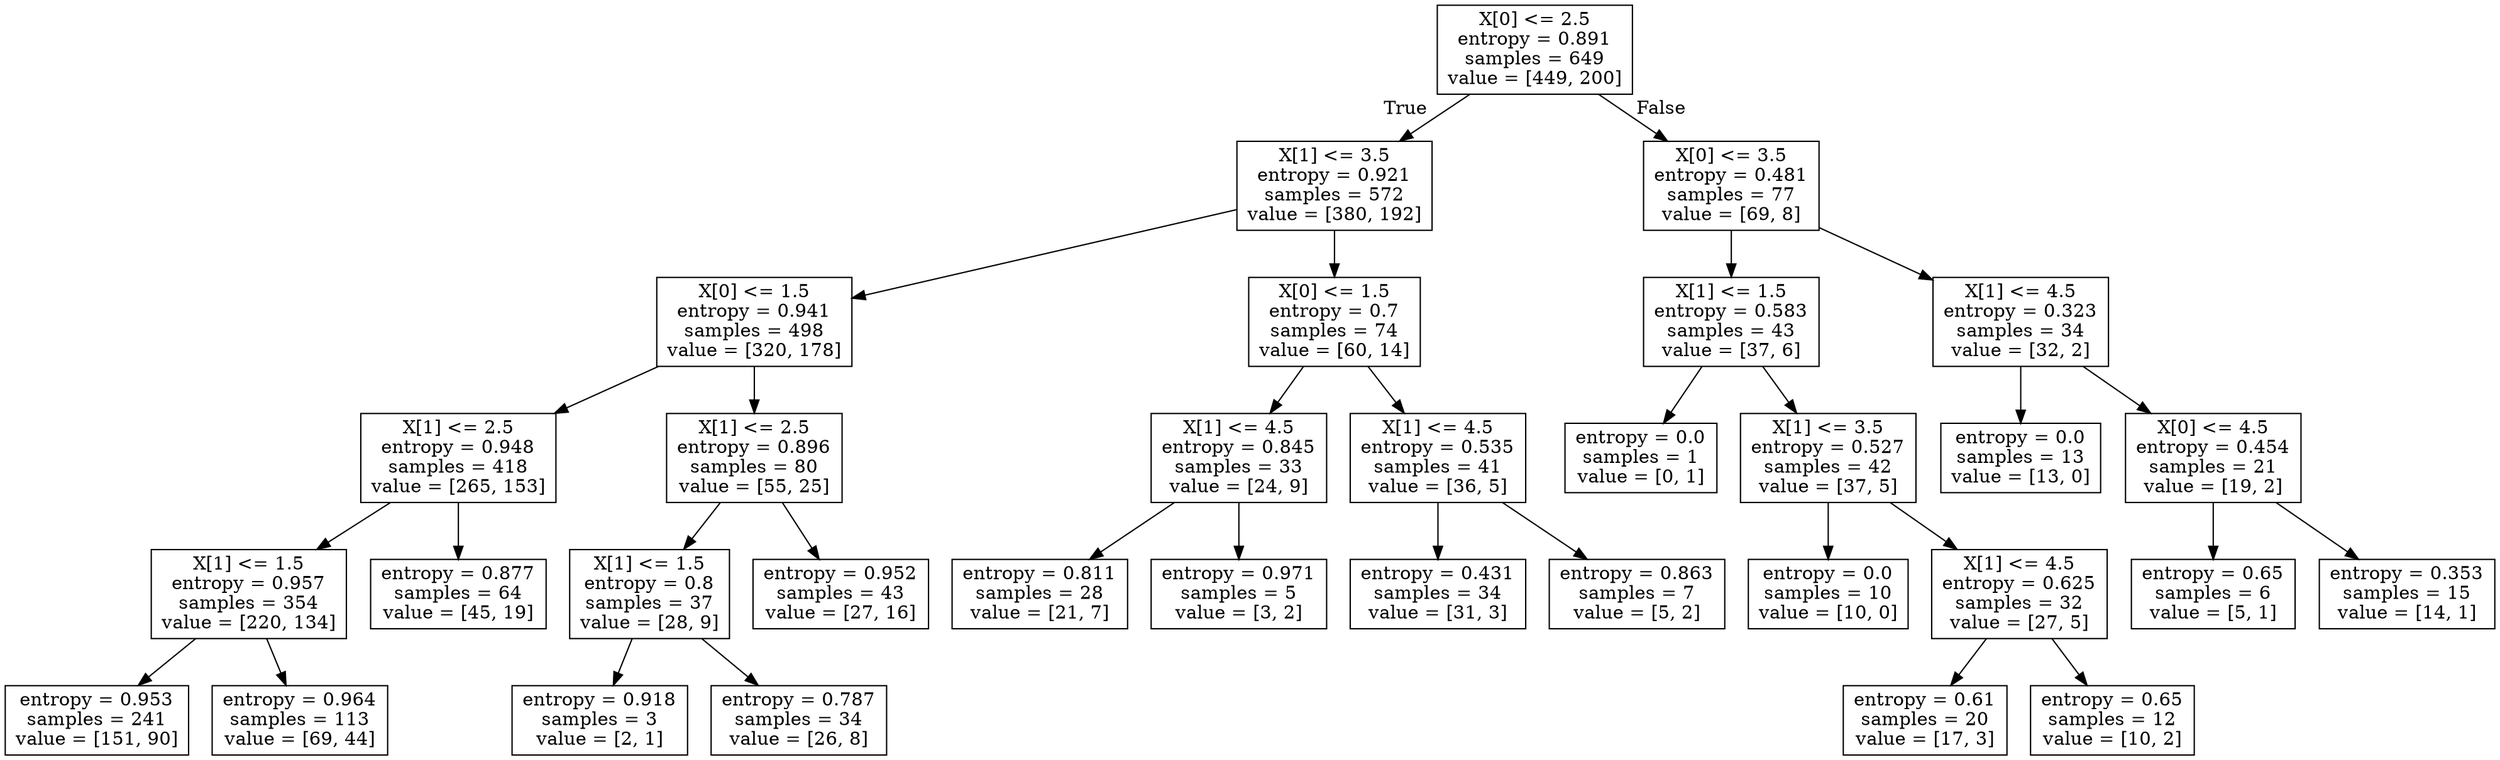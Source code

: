 digraph Tree {
node [shape=box] ;
0 [label="X[0] <= 2.5\nentropy = 0.891\nsamples = 649\nvalue = [449, 200]"] ;
1 [label="X[1] <= 3.5\nentropy = 0.921\nsamples = 572\nvalue = [380, 192]"] ;
0 -> 1 [labeldistance=2.5, labelangle=45, headlabel="True"] ;
2 [label="X[0] <= 1.5\nentropy = 0.941\nsamples = 498\nvalue = [320, 178]"] ;
1 -> 2 ;
3 [label="X[1] <= 2.5\nentropy = 0.948\nsamples = 418\nvalue = [265, 153]"] ;
2 -> 3 ;
4 [label="X[1] <= 1.5\nentropy = 0.957\nsamples = 354\nvalue = [220, 134]"] ;
3 -> 4 ;
5 [label="entropy = 0.953\nsamples = 241\nvalue = [151, 90]"] ;
4 -> 5 ;
6 [label="entropy = 0.964\nsamples = 113\nvalue = [69, 44]"] ;
4 -> 6 ;
7 [label="entropy = 0.877\nsamples = 64\nvalue = [45, 19]"] ;
3 -> 7 ;
8 [label="X[1] <= 2.5\nentropy = 0.896\nsamples = 80\nvalue = [55, 25]"] ;
2 -> 8 ;
9 [label="X[1] <= 1.5\nentropy = 0.8\nsamples = 37\nvalue = [28, 9]"] ;
8 -> 9 ;
10 [label="entropy = 0.918\nsamples = 3\nvalue = [2, 1]"] ;
9 -> 10 ;
11 [label="entropy = 0.787\nsamples = 34\nvalue = [26, 8]"] ;
9 -> 11 ;
12 [label="entropy = 0.952\nsamples = 43\nvalue = [27, 16]"] ;
8 -> 12 ;
13 [label="X[0] <= 1.5\nentropy = 0.7\nsamples = 74\nvalue = [60, 14]"] ;
1 -> 13 ;
14 [label="X[1] <= 4.5\nentropy = 0.845\nsamples = 33\nvalue = [24, 9]"] ;
13 -> 14 ;
15 [label="entropy = 0.811\nsamples = 28\nvalue = [21, 7]"] ;
14 -> 15 ;
16 [label="entropy = 0.971\nsamples = 5\nvalue = [3, 2]"] ;
14 -> 16 ;
17 [label="X[1] <= 4.5\nentropy = 0.535\nsamples = 41\nvalue = [36, 5]"] ;
13 -> 17 ;
18 [label="entropy = 0.431\nsamples = 34\nvalue = [31, 3]"] ;
17 -> 18 ;
19 [label="entropy = 0.863\nsamples = 7\nvalue = [5, 2]"] ;
17 -> 19 ;
20 [label="X[0] <= 3.5\nentropy = 0.481\nsamples = 77\nvalue = [69, 8]"] ;
0 -> 20 [labeldistance=2.5, labelangle=-45, headlabel="False"] ;
21 [label="X[1] <= 1.5\nentropy = 0.583\nsamples = 43\nvalue = [37, 6]"] ;
20 -> 21 ;
22 [label="entropy = 0.0\nsamples = 1\nvalue = [0, 1]"] ;
21 -> 22 ;
23 [label="X[1] <= 3.5\nentropy = 0.527\nsamples = 42\nvalue = [37, 5]"] ;
21 -> 23 ;
24 [label="entropy = 0.0\nsamples = 10\nvalue = [10, 0]"] ;
23 -> 24 ;
25 [label="X[1] <= 4.5\nentropy = 0.625\nsamples = 32\nvalue = [27, 5]"] ;
23 -> 25 ;
26 [label="entropy = 0.61\nsamples = 20\nvalue = [17, 3]"] ;
25 -> 26 ;
27 [label="entropy = 0.65\nsamples = 12\nvalue = [10, 2]"] ;
25 -> 27 ;
28 [label="X[1] <= 4.5\nentropy = 0.323\nsamples = 34\nvalue = [32, 2]"] ;
20 -> 28 ;
29 [label="entropy = 0.0\nsamples = 13\nvalue = [13, 0]"] ;
28 -> 29 ;
30 [label="X[0] <= 4.5\nentropy = 0.454\nsamples = 21\nvalue = [19, 2]"] ;
28 -> 30 ;
31 [label="entropy = 0.65\nsamples = 6\nvalue = [5, 1]"] ;
30 -> 31 ;
32 [label="entropy = 0.353\nsamples = 15\nvalue = [14, 1]"] ;
30 -> 32 ;
}
